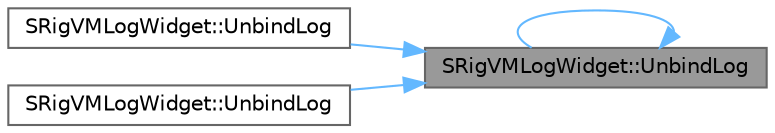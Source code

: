 digraph "SRigVMLogWidget::UnbindLog"
{
 // INTERACTIVE_SVG=YES
 // LATEX_PDF_SIZE
  bgcolor="transparent";
  edge [fontname=Helvetica,fontsize=10,labelfontname=Helvetica,labelfontsize=10];
  node [fontname=Helvetica,fontsize=10,shape=box,height=0.2,width=0.4];
  rankdir="RL";
  Node1 [id="Node000001",label="SRigVMLogWidget::UnbindLog",height=0.2,width=0.4,color="gray40", fillcolor="grey60", style="filled", fontcolor="black",tooltip=" "];
  Node1 -> Node1 [id="edge1_Node000001_Node000001",dir="back",color="steelblue1",style="solid",tooltip=" "];
  Node1 -> Node2 [id="edge2_Node000001_Node000002",dir="back",color="steelblue1",style="solid",tooltip=" "];
  Node2 [id="Node000002",label="SRigVMLogWidget::UnbindLog",height=0.2,width=0.4,color="grey40", fillcolor="white", style="filled",URL="$d5/d0b/classSRigVMLogWidget.html#a30193818d0b757fc321cde9511d7156e",tooltip=" "];
  Node1 -> Node3 [id="edge3_Node000001_Node000003",dir="back",color="steelblue1",style="solid",tooltip=" "];
  Node3 [id="Node000003",label="SRigVMLogWidget::UnbindLog",height=0.2,width=0.4,color="grey40", fillcolor="white", style="filled",URL="$d5/d0b/classSRigVMLogWidget.html#a53db9240bdf5301e7f7c67a0443823b9",tooltip=" "];
}
